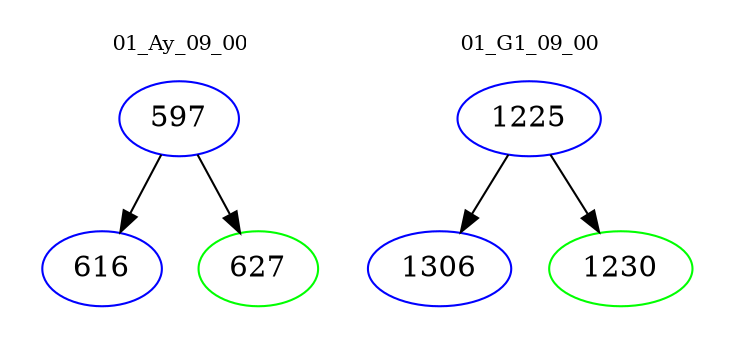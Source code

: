 digraph{
subgraph cluster_0 {
color = white
label = "01_Ay_09_00";
fontsize=10;
T0_597 [label="597", color="blue"]
T0_597 -> T0_616 [color="black"]
T0_616 [label="616", color="blue"]
T0_597 -> T0_627 [color="black"]
T0_627 [label="627", color="green"]
}
subgraph cluster_1 {
color = white
label = "01_G1_09_00";
fontsize=10;
T1_1225 [label="1225", color="blue"]
T1_1225 -> T1_1306 [color="black"]
T1_1306 [label="1306", color="blue"]
T1_1225 -> T1_1230 [color="black"]
T1_1230 [label="1230", color="green"]
}
}
